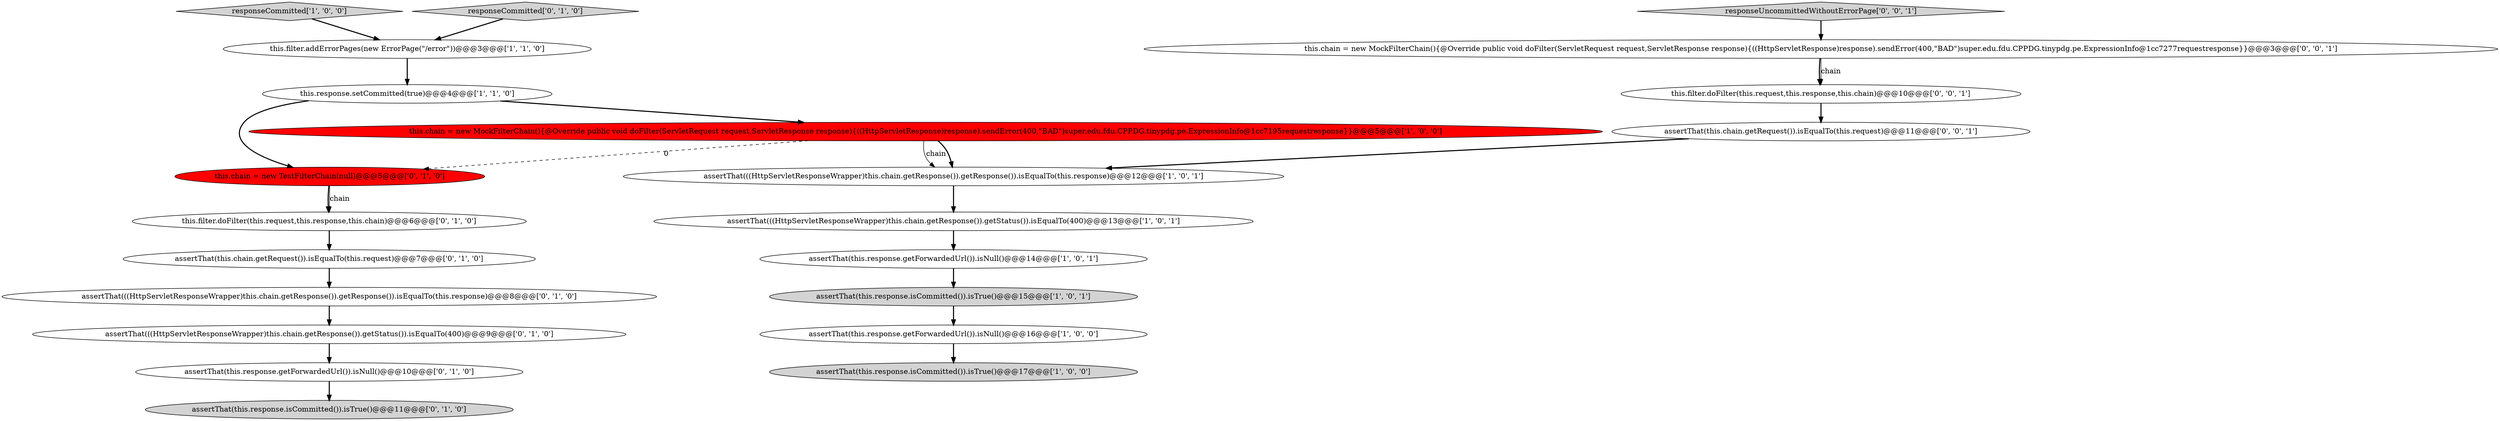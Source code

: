 digraph {
18 [style = filled, label = "this.filter.doFilter(this.request,this.response,this.chain)@@@10@@@['0', '0', '1']", fillcolor = white, shape = ellipse image = "AAA0AAABBB3BBB"];
0 [style = filled, label = "assertThat(this.response.isCommitted()).isTrue()@@@15@@@['1', '0', '1']", fillcolor = lightgray, shape = ellipse image = "AAA0AAABBB1BBB"];
3 [style = filled, label = "assertThat(this.response.isCommitted()).isTrue()@@@17@@@['1', '0', '0']", fillcolor = lightgray, shape = ellipse image = "AAA0AAABBB1BBB"];
13 [style = filled, label = "this.filter.doFilter(this.request,this.response,this.chain)@@@6@@@['0', '1', '0']", fillcolor = white, shape = ellipse image = "AAA0AAABBB2BBB"];
21 [style = filled, label = "assertThat(this.chain.getRequest()).isEqualTo(this.request)@@@11@@@['0', '0', '1']", fillcolor = white, shape = ellipse image = "AAA0AAABBB3BBB"];
8 [style = filled, label = "this.response.setCommitted(true)@@@4@@@['1', '1', '0']", fillcolor = white, shape = ellipse image = "AAA0AAABBB1BBB"];
16 [style = filled, label = "this.chain = new TestFilterChain(null)@@@5@@@['0', '1', '0']", fillcolor = red, shape = ellipse image = "AAA1AAABBB2BBB"];
20 [style = filled, label = "responseUncommittedWithoutErrorPage['0', '0', '1']", fillcolor = lightgray, shape = diamond image = "AAA0AAABBB3BBB"];
5 [style = filled, label = "this.filter.addErrorPages(new ErrorPage(\"/error\"))@@@3@@@['1', '1', '0']", fillcolor = white, shape = ellipse image = "AAA0AAABBB1BBB"];
4 [style = filled, label = "assertThat(this.response.getForwardedUrl()).isNull()@@@14@@@['1', '0', '1']", fillcolor = white, shape = ellipse image = "AAA0AAABBB1BBB"];
9 [style = filled, label = "assertThat(((HttpServletResponseWrapper)this.chain.getResponse()).getResponse()).isEqualTo(this.response)@@@12@@@['1', '0', '1']", fillcolor = white, shape = ellipse image = "AAA0AAABBB1BBB"];
6 [style = filled, label = "responseCommitted['1', '0', '0']", fillcolor = lightgray, shape = diamond image = "AAA0AAABBB1BBB"];
10 [style = filled, label = "assertThat(this.response.isCommitted()).isTrue()@@@11@@@['0', '1', '0']", fillcolor = lightgray, shape = ellipse image = "AAA0AAABBB2BBB"];
14 [style = filled, label = "assertThat(this.chain.getRequest()).isEqualTo(this.request)@@@7@@@['0', '1', '0']", fillcolor = white, shape = ellipse image = "AAA0AAABBB2BBB"];
12 [style = filled, label = "assertThat(((HttpServletResponseWrapper)this.chain.getResponse()).getResponse()).isEqualTo(this.response)@@@8@@@['0', '1', '0']", fillcolor = white, shape = ellipse image = "AAA0AAABBB2BBB"];
19 [style = filled, label = "this.chain = new MockFilterChain(){@Override public void doFilter(ServletRequest request,ServletResponse response){((HttpServletResponse)response).sendError(400,\"BAD\")super.edu.fdu.CPPDG.tinypdg.pe.ExpressionInfo@1cc7277requestresponse}}@@@3@@@['0', '0', '1']", fillcolor = white, shape = ellipse image = "AAA0AAABBB3BBB"];
11 [style = filled, label = "assertThat(((HttpServletResponseWrapper)this.chain.getResponse()).getStatus()).isEqualTo(400)@@@9@@@['0', '1', '0']", fillcolor = white, shape = ellipse image = "AAA0AAABBB2BBB"];
2 [style = filled, label = "assertThat(((HttpServletResponseWrapper)this.chain.getResponse()).getStatus()).isEqualTo(400)@@@13@@@['1', '0', '1']", fillcolor = white, shape = ellipse image = "AAA0AAABBB1BBB"];
17 [style = filled, label = "assertThat(this.response.getForwardedUrl()).isNull()@@@10@@@['0', '1', '0']", fillcolor = white, shape = ellipse image = "AAA0AAABBB2BBB"];
15 [style = filled, label = "responseCommitted['0', '1', '0']", fillcolor = lightgray, shape = diamond image = "AAA0AAABBB2BBB"];
7 [style = filled, label = "this.chain = new MockFilterChain(){@Override public void doFilter(ServletRequest request,ServletResponse response){((HttpServletResponse)response).sendError(400,\"BAD\")super.edu.fdu.CPPDG.tinypdg.pe.ExpressionInfo@1cc7195requestresponse}}@@@5@@@['1', '0', '0']", fillcolor = red, shape = ellipse image = "AAA1AAABBB1BBB"];
1 [style = filled, label = "assertThat(this.response.getForwardedUrl()).isNull()@@@16@@@['1', '0', '0']", fillcolor = white, shape = ellipse image = "AAA0AAABBB1BBB"];
17->10 [style = bold, label=""];
8->16 [style = bold, label=""];
5->8 [style = bold, label=""];
16->13 [style = bold, label=""];
19->18 [style = bold, label=""];
9->2 [style = bold, label=""];
7->16 [style = dashed, label="0"];
7->9 [style = solid, label="chain"];
12->11 [style = bold, label=""];
1->3 [style = bold, label=""];
16->13 [style = solid, label="chain"];
2->4 [style = bold, label=""];
15->5 [style = bold, label=""];
8->7 [style = bold, label=""];
4->0 [style = bold, label=""];
7->9 [style = bold, label=""];
6->5 [style = bold, label=""];
21->9 [style = bold, label=""];
19->18 [style = solid, label="chain"];
0->1 [style = bold, label=""];
14->12 [style = bold, label=""];
11->17 [style = bold, label=""];
18->21 [style = bold, label=""];
20->19 [style = bold, label=""];
13->14 [style = bold, label=""];
}

